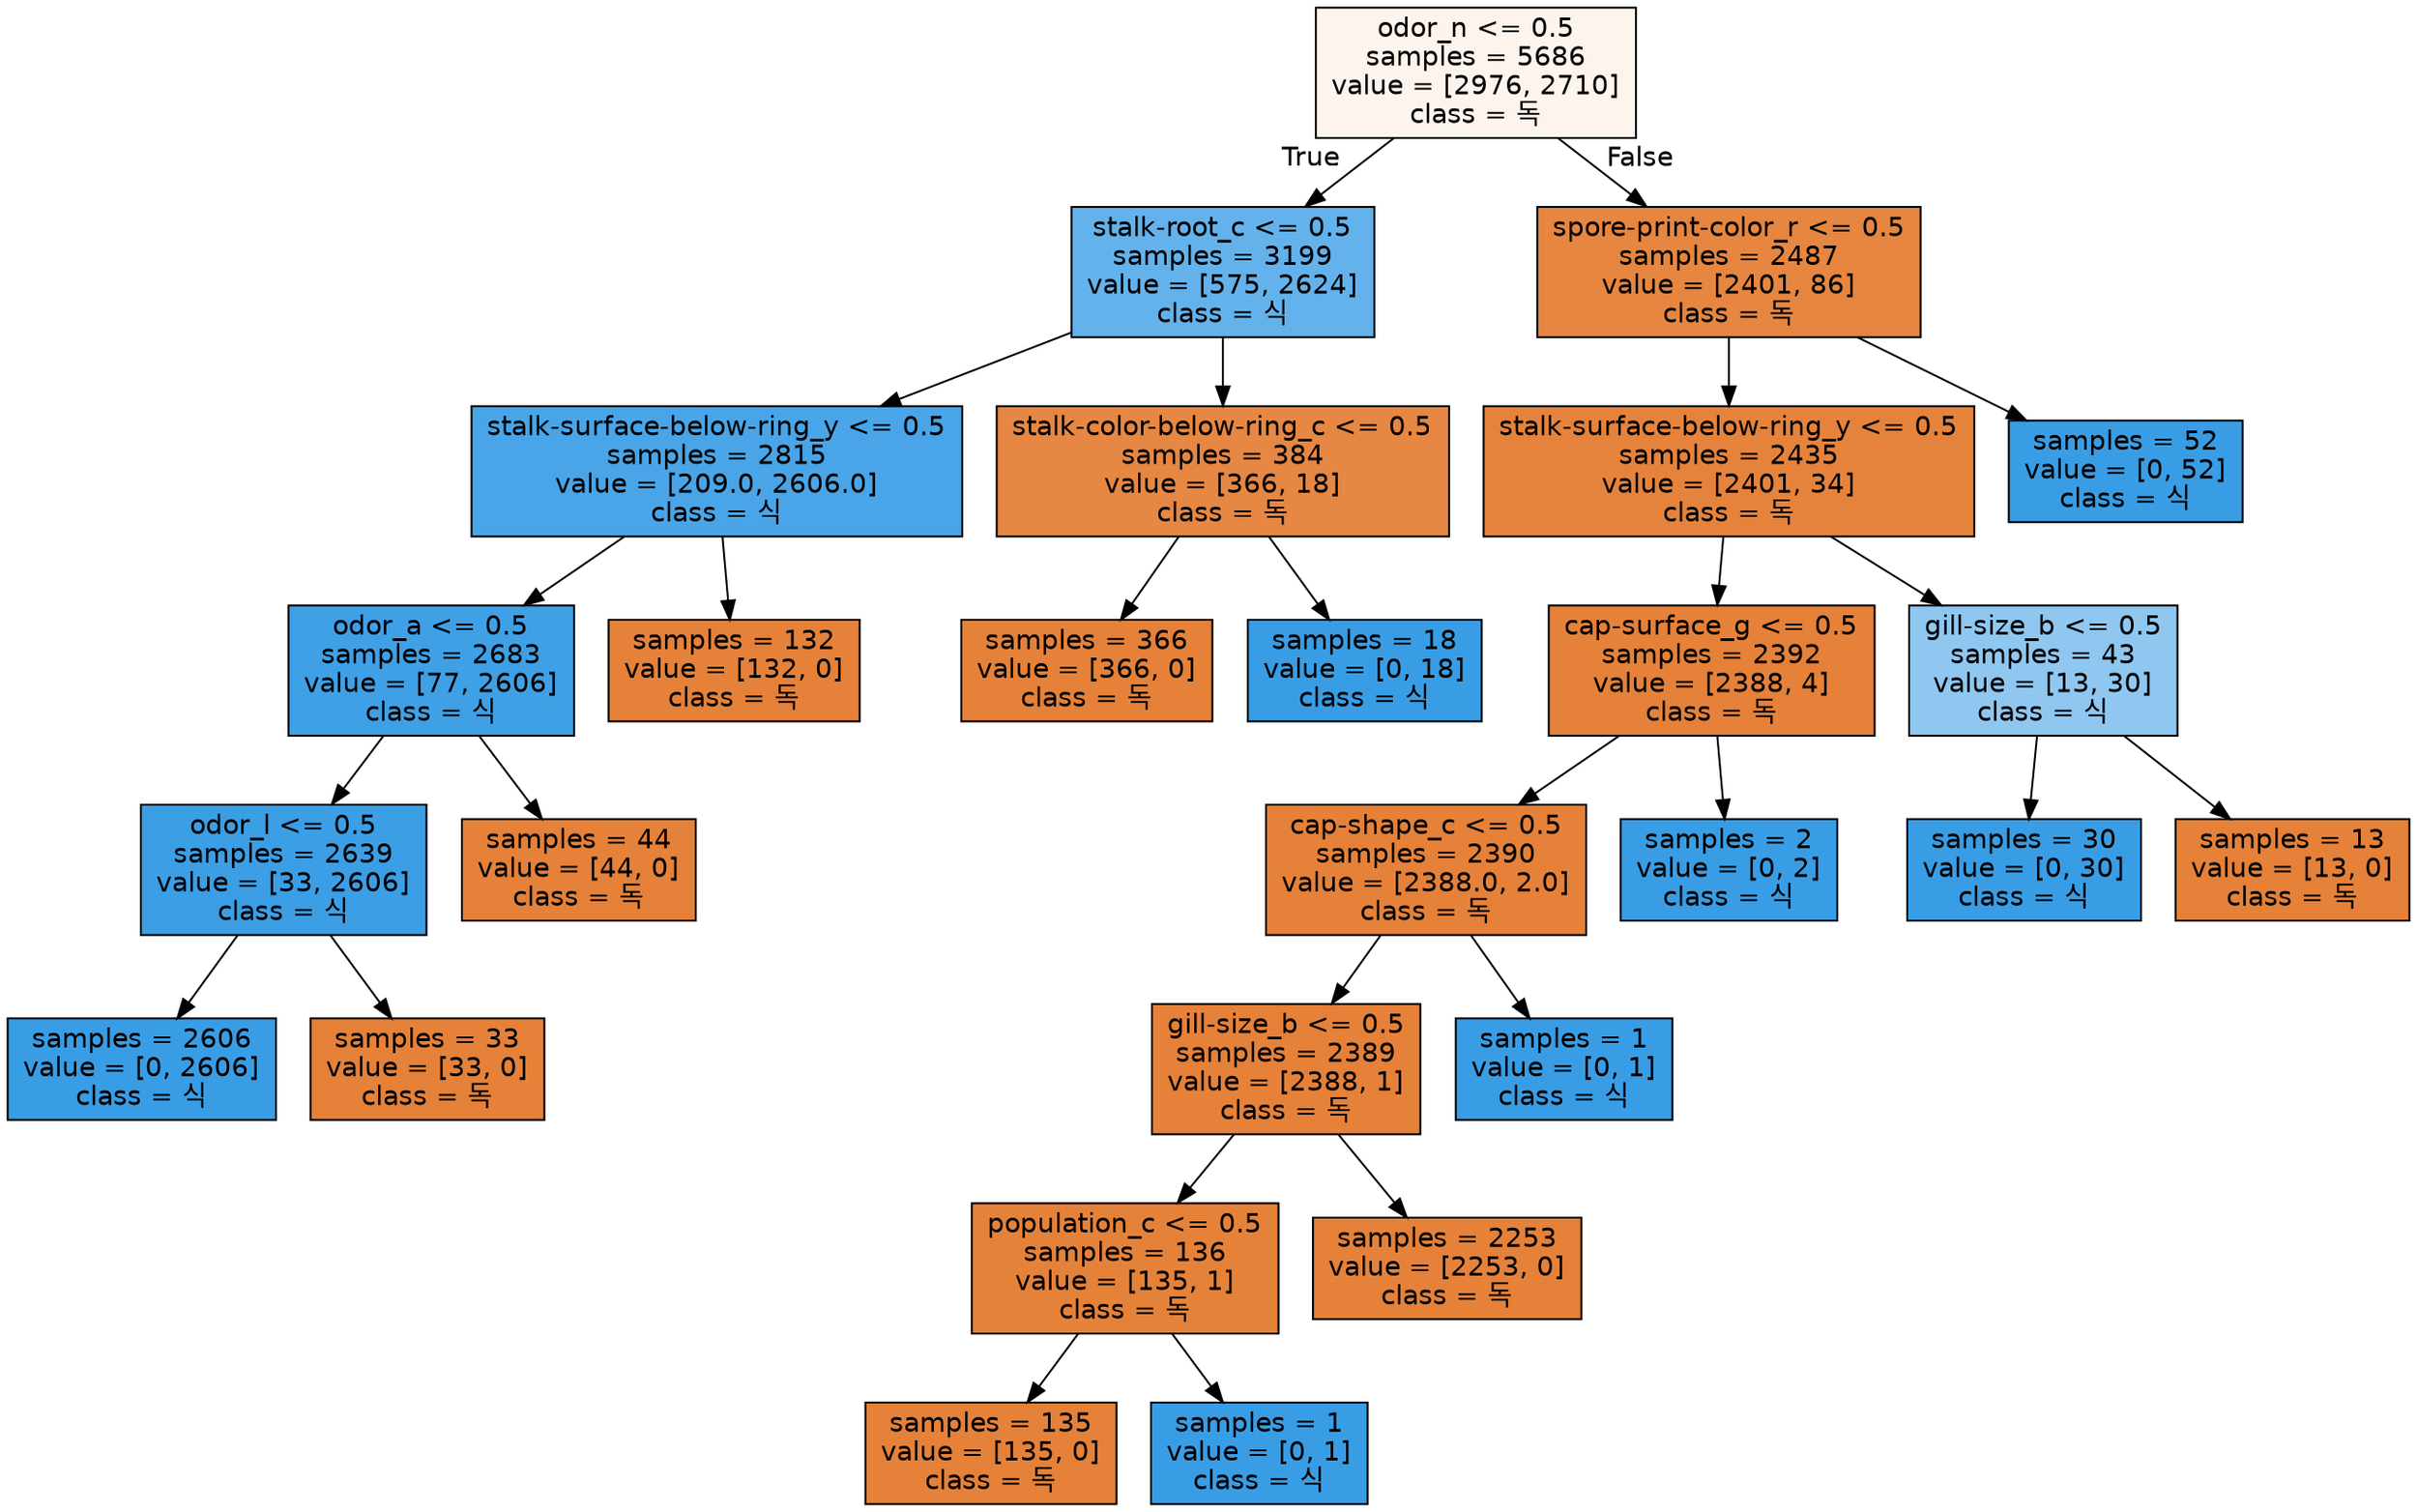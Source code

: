 digraph Tree {
node [shape=box, style="filled", color="black", fontname="helvetica"] ;
edge [fontname="helvetica"] ;
0 [label="odor_n <= 0.5\nsamples = 5686\nvalue = [2976, 2710]\nclass = 독", fillcolor="#fdf4ed"] ;
1 [label="stalk-root_c <= 0.5\nsamples = 3199\nvalue = [575, 2624]\nclass = 식", fillcolor="#64b2eb"] ;
0 -> 1 [labeldistance=2.5, labelangle=45, headlabel="True"] ;
2 [label="stalk-surface-below-ring_y <= 0.5\nsamples = 2815\nvalue = [209.0, 2606.0]\nclass = 식", fillcolor="#49a5e7"] ;
1 -> 2 ;
3 [label="odor_a <= 0.5\nsamples = 2683\nvalue = [77, 2606]\nclass = 식", fillcolor="#3fa0e6"] ;
2 -> 3 ;
4 [label="odor_l <= 0.5\nsamples = 2639\nvalue = [33, 2606]\nclass = 식", fillcolor="#3c9ee5"] ;
3 -> 4 ;
5 [label="samples = 2606\nvalue = [0, 2606]\nclass = 식", fillcolor="#399de5"] ;
4 -> 5 ;
6 [label="samples = 33\nvalue = [33, 0]\nclass = 독", fillcolor="#e58139"] ;
4 -> 6 ;
7 [label="samples = 44\nvalue = [44, 0]\nclass = 독", fillcolor="#e58139"] ;
3 -> 7 ;
8 [label="samples = 132\nvalue = [132, 0]\nclass = 독", fillcolor="#e58139"] ;
2 -> 8 ;
9 [label="stalk-color-below-ring_c <= 0.5\nsamples = 384\nvalue = [366, 18]\nclass = 독", fillcolor="#e68743"] ;
1 -> 9 ;
10 [label="samples = 366\nvalue = [366, 0]\nclass = 독", fillcolor="#e58139"] ;
9 -> 10 ;
11 [label="samples = 18\nvalue = [0, 18]\nclass = 식", fillcolor="#399de5"] ;
9 -> 11 ;
12 [label="spore-print-color_r <= 0.5\nsamples = 2487\nvalue = [2401, 86]\nclass = 독", fillcolor="#e68640"] ;
0 -> 12 [labeldistance=2.5, labelangle=-45, headlabel="False"] ;
13 [label="stalk-surface-below-ring_y <= 0.5\nsamples = 2435\nvalue = [2401, 34]\nclass = 독", fillcolor="#e5833c"] ;
12 -> 13 ;
14 [label="cap-surface_g <= 0.5\nsamples = 2392\nvalue = [2388, 4]\nclass = 독", fillcolor="#e58139"] ;
13 -> 14 ;
15 [label="cap-shape_c <= 0.5\nsamples = 2390\nvalue = [2388.0, 2.0]\nclass = 독", fillcolor="#e58139"] ;
14 -> 15 ;
16 [label="gill-size_b <= 0.5\nsamples = 2389\nvalue = [2388, 1]\nclass = 독", fillcolor="#e58139"] ;
15 -> 16 ;
17 [label="population_c <= 0.5\nsamples = 136\nvalue = [135, 1]\nclass = 독", fillcolor="#e5823a"] ;
16 -> 17 ;
18 [label="samples = 135\nvalue = [135, 0]\nclass = 독", fillcolor="#e58139"] ;
17 -> 18 ;
19 [label="samples = 1\nvalue = [0, 1]\nclass = 식", fillcolor="#399de5"] ;
17 -> 19 ;
20 [label="samples = 2253\nvalue = [2253, 0]\nclass = 독", fillcolor="#e58139"] ;
16 -> 20 ;
21 [label="samples = 1\nvalue = [0, 1]\nclass = 식", fillcolor="#399de5"] ;
15 -> 21 ;
22 [label="samples = 2\nvalue = [0, 2]\nclass = 식", fillcolor="#399de5"] ;
14 -> 22 ;
23 [label="gill-size_b <= 0.5\nsamples = 43\nvalue = [13, 30]\nclass = 식", fillcolor="#8fc7f0"] ;
13 -> 23 ;
24 [label="samples = 30\nvalue = [0, 30]\nclass = 식", fillcolor="#399de5"] ;
23 -> 24 ;
25 [label="samples = 13\nvalue = [13, 0]\nclass = 독", fillcolor="#e58139"] ;
23 -> 25 ;
26 [label="samples = 52\nvalue = [0, 52]\nclass = 식", fillcolor="#399de5"] ;
12 -> 26 ;
}